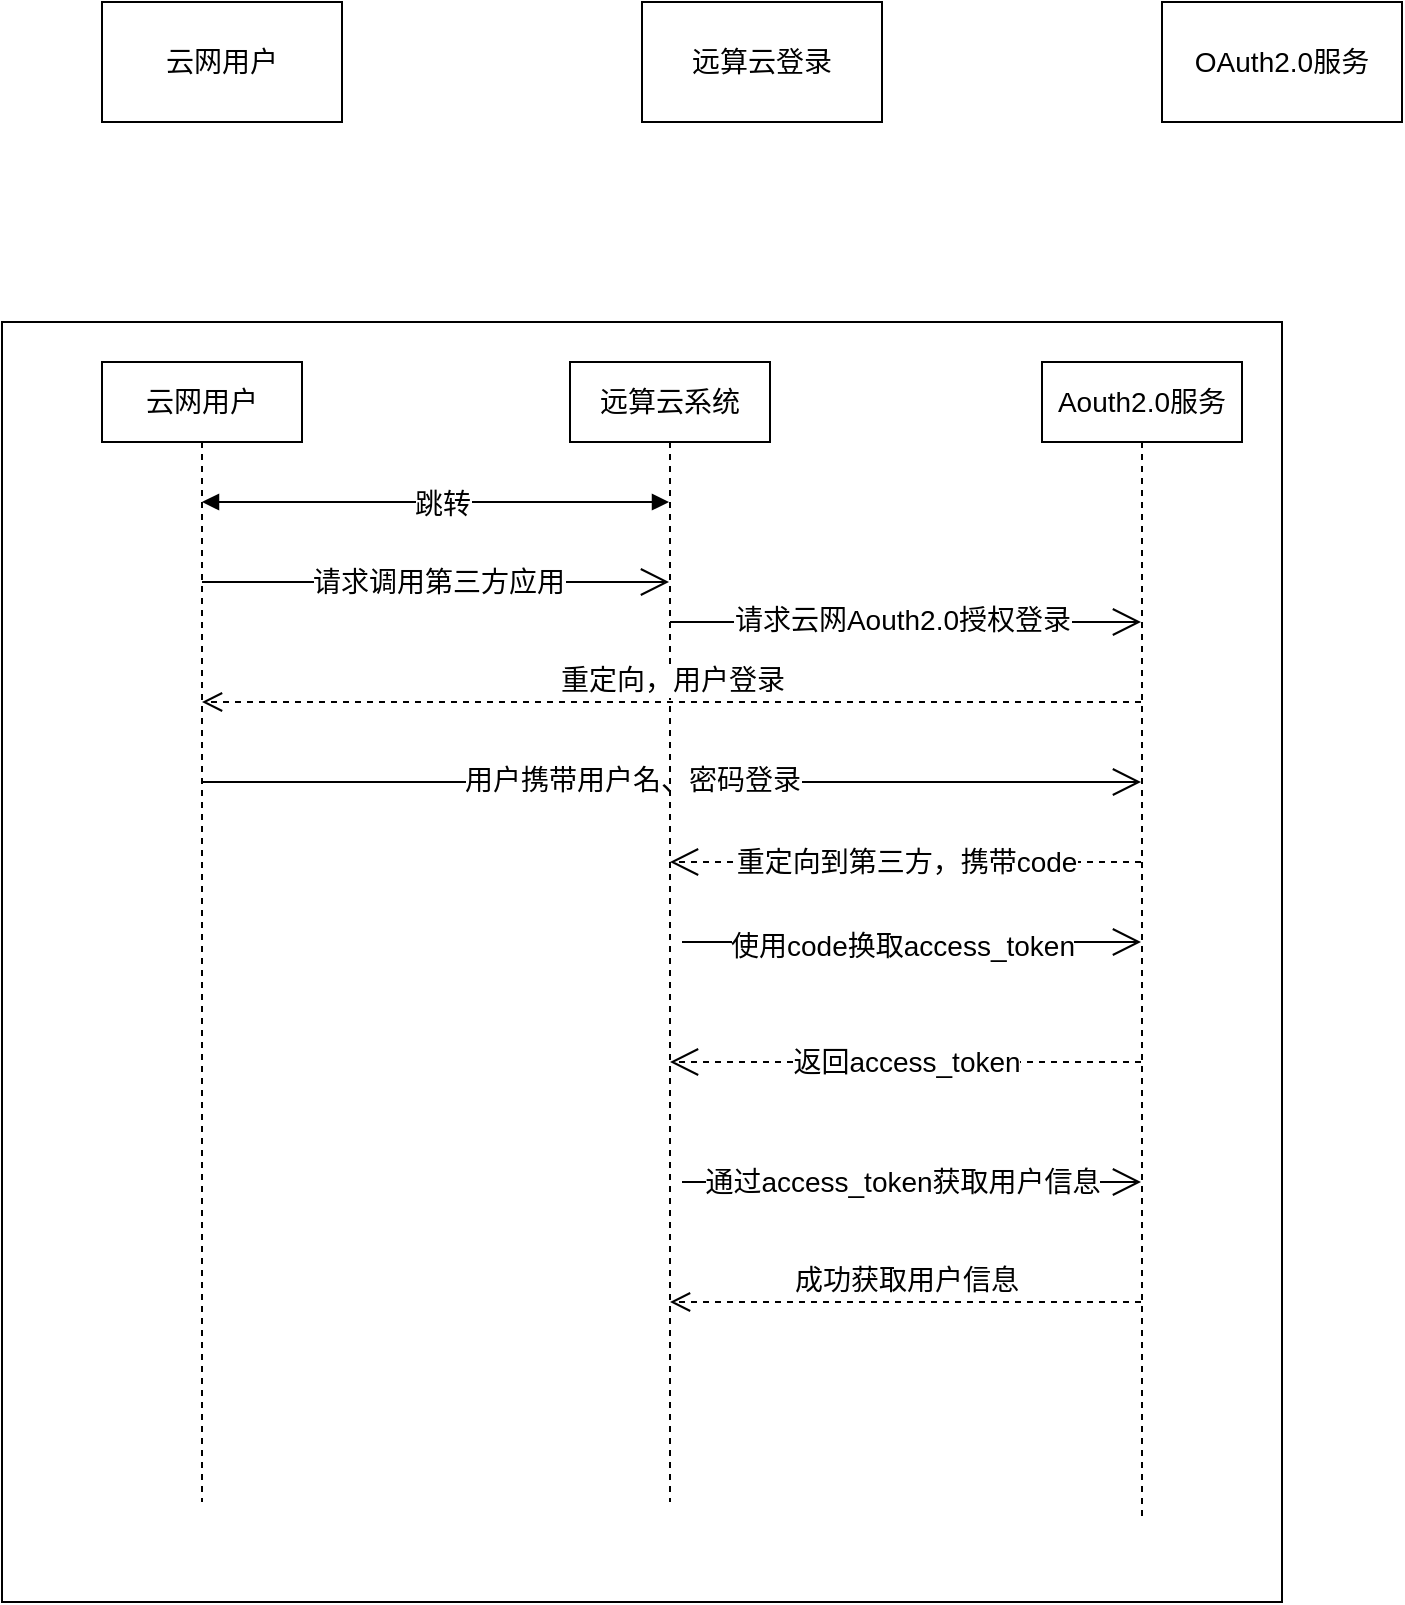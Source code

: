 <mxfile version="18.0.7" type="github"><diagram id="fl_os80MPB-dD4yD7KjQ" name="Page-1"><mxGraphModel dx="1186" dy="764" grid="1" gridSize="10" guides="1" tooltips="1" connect="1" arrows="1" fold="1" page="1" pageScale="1" pageWidth="827" pageHeight="1169" math="0" shadow="0"><root><mxCell id="0"/><mxCell id="1" parent="0"/><mxCell id="59IaBdpryFTKN_ZfDaEr-33" value="" style="whiteSpace=wrap;html=1;aspect=fixed;fontSize=14;" vertex="1" parent="1"><mxGeometry x="80" y="210" width="640" height="640" as="geometry"/></mxCell><mxCell id="59IaBdpryFTKN_ZfDaEr-8" value="&lt;font style=&quot;font-size: 14px;&quot;&gt;云网用户&lt;/font&gt;" style="rounded=0;whiteSpace=wrap;html=1;" vertex="1" parent="1"><mxGeometry x="130" y="50" width="120" height="60" as="geometry"/></mxCell><mxCell id="59IaBdpryFTKN_ZfDaEr-9" value="远算云登录" style="rounded=0;whiteSpace=wrap;html=1;fontSize=14;" vertex="1" parent="1"><mxGeometry x="400" y="50" width="120" height="60" as="geometry"/></mxCell><mxCell id="59IaBdpryFTKN_ZfDaEr-10" value="OAuth2.0服务" style="rounded=0;whiteSpace=wrap;html=1;fontSize=14;" vertex="1" parent="1"><mxGeometry x="660" y="50" width="120" height="60" as="geometry"/></mxCell><mxCell id="59IaBdpryFTKN_ZfDaEr-11" value="云网用户" style="shape=umlLifeline;perimeter=lifelinePerimeter;whiteSpace=wrap;html=1;container=1;collapsible=0;recursiveResize=0;outlineConnect=0;fontSize=14;" vertex="1" parent="1"><mxGeometry x="130" y="230" width="100" height="570" as="geometry"/></mxCell><mxCell id="59IaBdpryFTKN_ZfDaEr-18" value="" style="endArrow=open;endFill=1;endSize=12;html=1;rounded=0;fontSize=14;" edge="1" parent="59IaBdpryFTKN_ZfDaEr-11" target="59IaBdpryFTKN_ZfDaEr-12"><mxGeometry width="160" relative="1" as="geometry"><mxPoint x="50" y="110" as="sourcePoint"/><mxPoint x="210" y="110" as="targetPoint"/></mxGeometry></mxCell><mxCell id="59IaBdpryFTKN_ZfDaEr-19" value="请求调用第三方应用" style="edgeLabel;html=1;align=center;verticalAlign=middle;resizable=0;points=[];fontSize=14;" vertex="1" connectable="0" parent="59IaBdpryFTKN_ZfDaEr-18"><mxGeometry x="0.011" y="1" relative="1" as="geometry"><mxPoint y="1" as="offset"/></mxGeometry></mxCell><mxCell id="59IaBdpryFTKN_ZfDaEr-23" value="" style="endArrow=open;endFill=1;endSize=12;html=1;rounded=0;fontSize=14;" edge="1" parent="59IaBdpryFTKN_ZfDaEr-11" target="59IaBdpryFTKN_ZfDaEr-13"><mxGeometry width="160" relative="1" as="geometry"><mxPoint x="50" y="210" as="sourcePoint"/><mxPoint x="210" y="210" as="targetPoint"/></mxGeometry></mxCell><mxCell id="59IaBdpryFTKN_ZfDaEr-24" value="用户携带用户名、密码登录" style="edgeLabel;html=1;align=center;verticalAlign=middle;resizable=0;points=[];fontSize=14;" vertex="1" connectable="0" parent="59IaBdpryFTKN_ZfDaEr-23"><mxGeometry x="-0.084" y="2" relative="1" as="geometry"><mxPoint y="1" as="offset"/></mxGeometry></mxCell><mxCell id="59IaBdpryFTKN_ZfDaEr-12" value="远算云系统" style="shape=umlLifeline;perimeter=lifelinePerimeter;whiteSpace=wrap;html=1;container=1;collapsible=0;recursiveResize=0;outlineConnect=0;fontSize=14;" vertex="1" parent="1"><mxGeometry x="364" y="230" width="100" height="570" as="geometry"/></mxCell><mxCell id="59IaBdpryFTKN_ZfDaEr-26" value="" style="endArrow=open;endFill=1;endSize=12;html=1;rounded=0;fontSize=14;" edge="1" parent="59IaBdpryFTKN_ZfDaEr-12" target="59IaBdpryFTKN_ZfDaEr-13"><mxGeometry width="160" relative="1" as="geometry"><mxPoint x="56" y="290" as="sourcePoint"/><mxPoint x="216" y="290" as="targetPoint"/></mxGeometry></mxCell><mxCell id="59IaBdpryFTKN_ZfDaEr-27" value="使用code换取access_token" style="edgeLabel;html=1;align=center;verticalAlign=middle;resizable=0;points=[];fontSize=14;" vertex="1" connectable="0" parent="59IaBdpryFTKN_ZfDaEr-26"><mxGeometry x="-0.198" y="-1" relative="1" as="geometry"><mxPoint x="18" y="1" as="offset"/></mxGeometry></mxCell><mxCell id="59IaBdpryFTKN_ZfDaEr-28" value="返回access_token" style="endArrow=open;endSize=12;dashed=1;html=1;rounded=0;fontSize=14;" edge="1" parent="59IaBdpryFTKN_ZfDaEr-12" source="59IaBdpryFTKN_ZfDaEr-13"><mxGeometry width="160" relative="1" as="geometry"><mxPoint x="210" y="350" as="sourcePoint"/><mxPoint x="50" y="350" as="targetPoint"/></mxGeometry></mxCell><mxCell id="59IaBdpryFTKN_ZfDaEr-13" value="Aouth2.0服务" style="shape=umlLifeline;perimeter=lifelinePerimeter;whiteSpace=wrap;html=1;container=1;collapsible=0;recursiveResize=0;outlineConnect=0;fontSize=14;" vertex="1" parent="1"><mxGeometry x="600" y="230" width="100" height="580" as="geometry"/></mxCell><mxCell id="59IaBdpryFTKN_ZfDaEr-15" value="" style="endArrow=block;startArrow=block;endFill=1;startFill=1;html=1;rounded=0;fontSize=14;" edge="1" parent="1" target="59IaBdpryFTKN_ZfDaEr-12"><mxGeometry width="160" relative="1" as="geometry"><mxPoint x="180" y="300" as="sourcePoint"/><mxPoint x="340" y="300" as="targetPoint"/></mxGeometry></mxCell><mxCell id="59IaBdpryFTKN_ZfDaEr-17" value="跳转" style="edgeLabel;html=1;align=center;verticalAlign=middle;resizable=0;points=[];fontSize=14;" vertex="1" connectable="0" parent="59IaBdpryFTKN_ZfDaEr-15"><mxGeometry x="0.088" relative="1" as="geometry"><mxPoint x="-7" y="1" as="offset"/></mxGeometry></mxCell><mxCell id="59IaBdpryFTKN_ZfDaEr-20" value="" style="endArrow=open;endFill=1;endSize=12;html=1;rounded=0;fontSize=14;" edge="1" parent="1" target="59IaBdpryFTKN_ZfDaEr-13"><mxGeometry width="160" relative="1" as="geometry"><mxPoint x="414" y="360" as="sourcePoint"/><mxPoint x="574" y="360" as="targetPoint"/></mxGeometry></mxCell><mxCell id="59IaBdpryFTKN_ZfDaEr-21" value="请求云网Aouth2.0授权登录" style="edgeLabel;html=1;align=center;verticalAlign=middle;resizable=0;points=[];fontSize=14;" vertex="1" connectable="0" parent="59IaBdpryFTKN_ZfDaEr-20"><mxGeometry x="-0.1" y="2" relative="1" as="geometry"><mxPoint x="10" y="1" as="offset"/></mxGeometry></mxCell><mxCell id="59IaBdpryFTKN_ZfDaEr-22" value="重定向，用户登录" style="html=1;verticalAlign=bottom;endArrow=open;dashed=1;endSize=8;rounded=0;fontSize=14;" edge="1" parent="1" source="59IaBdpryFTKN_ZfDaEr-13"><mxGeometry relative="1" as="geometry"><mxPoint x="260" y="400" as="sourcePoint"/><mxPoint x="180" y="400" as="targetPoint"/></mxGeometry></mxCell><mxCell id="59IaBdpryFTKN_ZfDaEr-25" value="重定向到第三方，携带code" style="endArrow=open;endSize=12;dashed=1;html=1;rounded=0;fontSize=14;" edge="1" parent="1" source="59IaBdpryFTKN_ZfDaEr-13"><mxGeometry width="160" relative="1" as="geometry"><mxPoint x="564" y="480" as="sourcePoint"/><mxPoint x="414" y="480" as="targetPoint"/></mxGeometry></mxCell><mxCell id="59IaBdpryFTKN_ZfDaEr-29" value="" style="endArrow=open;endFill=1;endSize=12;html=1;rounded=0;fontSize=14;" edge="1" parent="1" target="59IaBdpryFTKN_ZfDaEr-13"><mxGeometry width="160" relative="1" as="geometry"><mxPoint x="420" y="640" as="sourcePoint"/><mxPoint x="580" y="640" as="targetPoint"/></mxGeometry></mxCell><mxCell id="59IaBdpryFTKN_ZfDaEr-30" value="通过access_token获取用户信息" style="edgeLabel;html=1;align=center;verticalAlign=middle;resizable=0;points=[];fontSize=14;" vertex="1" connectable="0" parent="59IaBdpryFTKN_ZfDaEr-29"><mxGeometry x="-0.224" y="-2" relative="1" as="geometry"><mxPoint x="21" y="-2" as="offset"/></mxGeometry></mxCell><mxCell id="59IaBdpryFTKN_ZfDaEr-31" value="成功获取用户信息" style="html=1;verticalAlign=bottom;endArrow=open;dashed=1;endSize=8;rounded=0;fontSize=14;" edge="1" parent="1" source="59IaBdpryFTKN_ZfDaEr-13"><mxGeometry relative="1" as="geometry"><mxPoint x="494" y="700" as="sourcePoint"/><mxPoint x="414" y="700" as="targetPoint"/></mxGeometry></mxCell></root></mxGraphModel></diagram></mxfile>